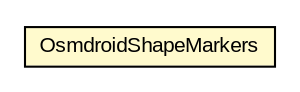 #!/usr/local/bin/dot
#
# Class diagram 
# Generated by UMLGraph version R5_6-24-gf6e263 (http://www.umlgraph.org/)
#

digraph G {
	edge [fontname="arial",fontsize=10,labelfontname="arial",labelfontsize=10];
	node [fontname="arial",fontsize=10,shape=plaintext];
	nodesep=0.25;
	ranksep=0.5;
	// org.osmdroid.gpkg.overlay.features.OsmdroidShapeMarkers
	c190423 [label=<<table title="org.osmdroid.gpkg.overlay.features.OsmdroidShapeMarkers" border="0" cellborder="1" cellspacing="0" cellpadding="2" port="p" bgcolor="lemonChiffon" href="./OsmdroidShapeMarkers.html">
		<tr><td><table border="0" cellspacing="0" cellpadding="1">
<tr><td align="center" balign="center"> OsmdroidShapeMarkers </td></tr>
		</table></td></tr>
		</table>>, URL="./OsmdroidShapeMarkers.html", fontname="arial", fontcolor="black", fontsize=10.0];
}

